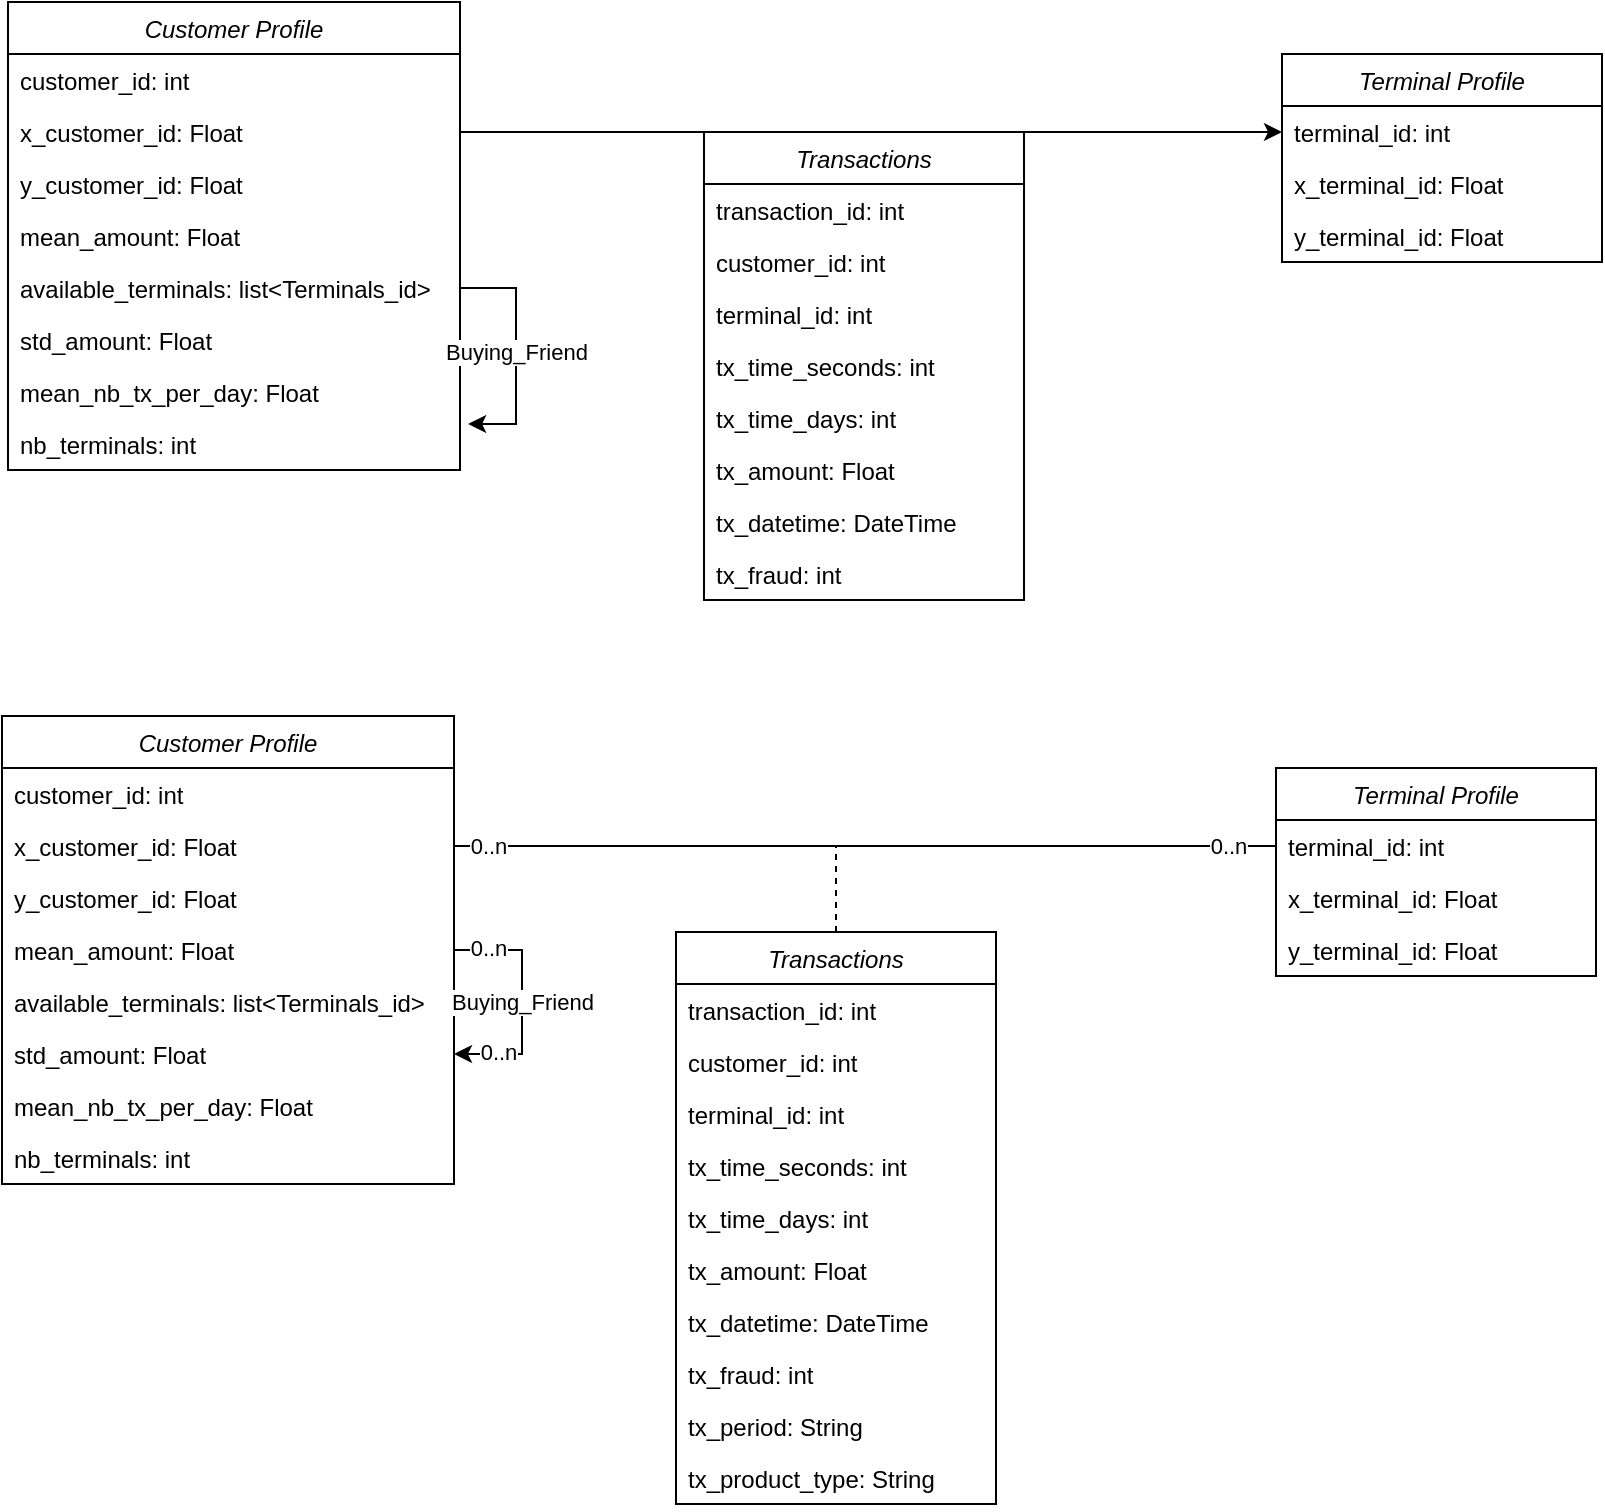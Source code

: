 <mxfile version="16.1.2" type="device"><diagram id="C5RBs43oDa-KdzZeNtuy" name="Page-1"><mxGraphModel dx="1018" dy="741" grid="0" gridSize="10" guides="1" tooltips="1" connect="1" arrows="1" fold="1" page="1" pageScale="1" pageWidth="827" pageHeight="1169" math="0" shadow="0"><root><mxCell id="WIyWlLk6GJQsqaUBKTNV-0"/><mxCell id="WIyWlLk6GJQsqaUBKTNV-1" parent="WIyWlLk6GJQsqaUBKTNV-0"/><mxCell id="0-MEsS6oWWFRbgK5RUo--25" value="Customer Profile" style="swimlane;fontStyle=2;align=center;verticalAlign=top;childLayout=stackLayout;horizontal=1;startSize=26;horizontalStack=0;resizeParent=1;resizeLast=0;collapsible=1;marginBottom=0;rounded=0;shadow=0;strokeWidth=1;" parent="WIyWlLk6GJQsqaUBKTNV-1" vertex="1"><mxGeometry x="21" y="378" width="226" height="234" as="geometry"><mxRectangle x="230" y="140" width="160" height="26" as="alternateBounds"/></mxGeometry></mxCell><mxCell id="0-MEsS6oWWFRbgK5RUo--26" value="customer_id: int" style="text;align=left;verticalAlign=top;spacingLeft=4;spacingRight=4;overflow=hidden;rotatable=0;points=[[0,0.5],[1,0.5]];portConstraint=eastwest;" parent="0-MEsS6oWWFRbgK5RUo--25" vertex="1"><mxGeometry y="26" width="226" height="26" as="geometry"/></mxCell><mxCell id="0-MEsS6oWWFRbgK5RUo--27" value="x_customer_id: Float" style="text;align=left;verticalAlign=top;spacingLeft=4;spacingRight=4;overflow=hidden;rotatable=0;points=[[0,0.5],[1,0.5]];portConstraint=eastwest;rounded=0;shadow=0;html=0;" parent="0-MEsS6oWWFRbgK5RUo--25" vertex="1"><mxGeometry y="52" width="226" height="26" as="geometry"/></mxCell><mxCell id="0-MEsS6oWWFRbgK5RUo--28" value="y_customer_id: Float" style="text;align=left;verticalAlign=top;spacingLeft=4;spacingRight=4;overflow=hidden;rotatable=0;points=[[0,0.5],[1,0.5]];portConstraint=eastwest;rounded=0;shadow=0;html=0;" parent="0-MEsS6oWWFRbgK5RUo--25" vertex="1"><mxGeometry y="78" width="226" height="26" as="geometry"/></mxCell><mxCell id="knzs6nFokGuWzqrZbIIv-35" value="Buying_Friend" style="edgeStyle=orthogonalEdgeStyle;rounded=0;orthogonalLoop=1;jettySize=auto;html=1;entryX=1;entryY=0.5;entryDx=0;entryDy=0;endArrow=classic;endFill=1;exitX=1;exitY=0.5;exitDx=0;exitDy=0;" edge="1" parent="0-MEsS6oWWFRbgK5RUo--25" source="0-MEsS6oWWFRbgK5RUo--29" target="knzs6nFokGuWzqrZbIIv-2"><mxGeometry relative="1" as="geometry"><Array as="points"><mxPoint x="260" y="117"/><mxPoint x="260" y="169"/></Array></mxGeometry></mxCell><mxCell id="knzs6nFokGuWzqrZbIIv-36" value="0..n" style="edgeLabel;html=1;align=center;verticalAlign=middle;resizable=0;points=[];" vertex="1" connectable="0" parent="knzs6nFokGuWzqrZbIIv-35"><mxGeometry x="-0.717" y="1" relative="1" as="geometry"><mxPoint as="offset"/></mxGeometry></mxCell><mxCell id="knzs6nFokGuWzqrZbIIv-37" value="0..n" style="edgeLabel;html=1;align=center;verticalAlign=middle;resizable=0;points=[];" vertex="1" connectable="0" parent="knzs6nFokGuWzqrZbIIv-35"><mxGeometry x="0.633" y="-1" relative="1" as="geometry"><mxPoint as="offset"/></mxGeometry></mxCell><mxCell id="0-MEsS6oWWFRbgK5RUo--29" value="mean_amount: Float" style="text;align=left;verticalAlign=top;spacingLeft=4;spacingRight=4;overflow=hidden;rotatable=0;points=[[0,0.5],[1,0.5]];portConstraint=eastwest;rounded=0;shadow=0;html=0;" parent="0-MEsS6oWWFRbgK5RUo--25" vertex="1"><mxGeometry y="104" width="226" height="26" as="geometry"/></mxCell><mxCell id="0-MEsS6oWWFRbgK5RUo--30" value="available_terminals: list&lt;Terminals_id&gt;" style="text;align=left;verticalAlign=top;spacingLeft=4;spacingRight=4;overflow=hidden;rotatable=0;points=[[0,0.5],[1,0.5]];portConstraint=eastwest;rounded=0;shadow=0;html=0;" parent="0-MEsS6oWWFRbgK5RUo--25" vertex="1"><mxGeometry y="130" width="226" height="26" as="geometry"/></mxCell><mxCell id="knzs6nFokGuWzqrZbIIv-2" value="std_amount: Float" style="text;align=left;verticalAlign=top;spacingLeft=4;spacingRight=4;overflow=hidden;rotatable=0;points=[[0,0.5],[1,0.5]];portConstraint=eastwest;rounded=0;shadow=0;html=0;" vertex="1" parent="0-MEsS6oWWFRbgK5RUo--25"><mxGeometry y="156" width="226" height="26" as="geometry"/></mxCell><mxCell id="knzs6nFokGuWzqrZbIIv-3" value="mean_nb_tx_per_day: Float" style="text;align=left;verticalAlign=top;spacingLeft=4;spacingRight=4;overflow=hidden;rotatable=0;points=[[0,0.5],[1,0.5]];portConstraint=eastwest;rounded=0;shadow=0;html=0;" vertex="1" parent="0-MEsS6oWWFRbgK5RUo--25"><mxGeometry y="182" width="226" height="26" as="geometry"/></mxCell><mxCell id="knzs6nFokGuWzqrZbIIv-4" value="nb_terminals: int" style="text;align=left;verticalAlign=top;spacingLeft=4;spacingRight=4;overflow=hidden;rotatable=0;points=[[0,0.5],[1,0.5]];portConstraint=eastwest;rounded=0;shadow=0;html=0;" vertex="1" parent="0-MEsS6oWWFRbgK5RUo--25"><mxGeometry y="208" width="226" height="26" as="geometry"/></mxCell><mxCell id="0-MEsS6oWWFRbgK5RUo--31" value="Terminal Profile" style="swimlane;fontStyle=2;align=center;verticalAlign=top;childLayout=stackLayout;horizontal=1;startSize=26;horizontalStack=0;resizeParent=1;resizeLast=0;collapsible=1;marginBottom=0;rounded=0;shadow=0;strokeWidth=1;" parent="WIyWlLk6GJQsqaUBKTNV-1" vertex="1"><mxGeometry x="658" y="404" width="160" height="104" as="geometry"><mxRectangle x="230" y="140" width="160" height="26" as="alternateBounds"/></mxGeometry></mxCell><mxCell id="0-MEsS6oWWFRbgK5RUo--32" value="terminal_id: int" style="text;align=left;verticalAlign=top;spacingLeft=4;spacingRight=4;overflow=hidden;rotatable=0;points=[[0,0.5],[1,0.5]];portConstraint=eastwest;" parent="0-MEsS6oWWFRbgK5RUo--31" vertex="1"><mxGeometry y="26" width="160" height="26" as="geometry"/></mxCell><mxCell id="0-MEsS6oWWFRbgK5RUo--33" value="x_terminal_id: Float" style="text;align=left;verticalAlign=top;spacingLeft=4;spacingRight=4;overflow=hidden;rotatable=0;points=[[0,0.5],[1,0.5]];portConstraint=eastwest;" parent="0-MEsS6oWWFRbgK5RUo--31" vertex="1"><mxGeometry y="52" width="160" height="26" as="geometry"/></mxCell><mxCell id="knzs6nFokGuWzqrZbIIv-5" value="y_terminal_id: Float" style="text;align=left;verticalAlign=top;spacingLeft=4;spacingRight=4;overflow=hidden;rotatable=0;points=[[0,0.5],[1,0.5]];portConstraint=eastwest;" vertex="1" parent="0-MEsS6oWWFRbgK5RUo--31"><mxGeometry y="78" width="160" height="26" as="geometry"/></mxCell><mxCell id="0-MEsS6oWWFRbgK5RUo--49" style="edgeStyle=orthogonalEdgeStyle;rounded=0;orthogonalLoop=1;jettySize=auto;html=1;endArrow=none;endFill=0;dashed=1;" parent="WIyWlLk6GJQsqaUBKTNV-1" source="0-MEsS6oWWFRbgK5RUo--34" edge="1"><mxGeometry relative="1" as="geometry"><mxPoint x="438" y="443" as="targetPoint"/></mxGeometry></mxCell><mxCell id="0-MEsS6oWWFRbgK5RUo--34" value="Transactions" style="swimlane;fontStyle=2;align=center;verticalAlign=top;childLayout=stackLayout;horizontal=1;startSize=26;horizontalStack=0;resizeParent=1;resizeLast=0;collapsible=1;marginBottom=0;rounded=0;shadow=0;strokeWidth=1;" parent="WIyWlLk6GJQsqaUBKTNV-1" vertex="1"><mxGeometry x="358" y="486" width="160" height="286" as="geometry"><mxRectangle x="230" y="140" width="160" height="26" as="alternateBounds"/></mxGeometry></mxCell><mxCell id="knzs6nFokGuWzqrZbIIv-6" value="transaction_id: int" style="text;align=left;verticalAlign=top;spacingLeft=4;spacingRight=4;overflow=hidden;rotatable=0;points=[[0,0.5],[1,0.5]];portConstraint=eastwest;" vertex="1" parent="0-MEsS6oWWFRbgK5RUo--34"><mxGeometry y="26" width="160" height="26" as="geometry"/></mxCell><mxCell id="0-MEsS6oWWFRbgK5RUo--35" value="customer_id: int" style="text;align=left;verticalAlign=top;spacingLeft=4;spacingRight=4;overflow=hidden;rotatable=0;points=[[0,0.5],[1,0.5]];portConstraint=eastwest;" parent="0-MEsS6oWWFRbgK5RUo--34" vertex="1"><mxGeometry y="52" width="160" height="26" as="geometry"/></mxCell><mxCell id="0-MEsS6oWWFRbgK5RUo--36" value="terminal_id: int" style="text;align=left;verticalAlign=top;spacingLeft=4;spacingRight=4;overflow=hidden;rotatable=0;points=[[0,0.5],[1,0.5]];portConstraint=eastwest;rounded=0;shadow=0;html=0;" parent="0-MEsS6oWWFRbgK5RUo--34" vertex="1"><mxGeometry y="78" width="160" height="26" as="geometry"/></mxCell><mxCell id="0-MEsS6oWWFRbgK5RUo--37" value="tx_time_seconds: int" style="text;align=left;verticalAlign=top;spacingLeft=4;spacingRight=4;overflow=hidden;rotatable=0;points=[[0,0.5],[1,0.5]];portConstraint=eastwest;rounded=0;shadow=0;html=0;" parent="0-MEsS6oWWFRbgK5RUo--34" vertex="1"><mxGeometry y="104" width="160" height="26" as="geometry"/></mxCell><mxCell id="0-MEsS6oWWFRbgK5RUo--38" value="tx_time_days: int" style="text;align=left;verticalAlign=top;spacingLeft=4;spacingRight=4;overflow=hidden;rotatable=0;points=[[0,0.5],[1,0.5]];portConstraint=eastwest;rounded=0;shadow=0;html=0;" parent="0-MEsS6oWWFRbgK5RUo--34" vertex="1"><mxGeometry y="130" width="160" height="26" as="geometry"/></mxCell><mxCell id="0-MEsS6oWWFRbgK5RUo--39" value="tx_amount: Float" style="text;align=left;verticalAlign=top;spacingLeft=4;spacingRight=4;overflow=hidden;rotatable=0;points=[[0,0.5],[1,0.5]];portConstraint=eastwest;rounded=0;shadow=0;html=0;" parent="0-MEsS6oWWFRbgK5RUo--34" vertex="1"><mxGeometry y="156" width="160" height="26" as="geometry"/></mxCell><mxCell id="knzs6nFokGuWzqrZbIIv-7" value="tx_datetime: DateTime" style="text;align=left;verticalAlign=top;spacingLeft=4;spacingRight=4;overflow=hidden;rotatable=0;points=[[0,0.5],[1,0.5]];portConstraint=eastwest;rounded=0;shadow=0;html=0;" vertex="1" parent="0-MEsS6oWWFRbgK5RUo--34"><mxGeometry y="182" width="160" height="26" as="geometry"/></mxCell><mxCell id="knzs6nFokGuWzqrZbIIv-8" value="tx_fraud: int" style="text;align=left;verticalAlign=top;spacingLeft=4;spacingRight=4;overflow=hidden;rotatable=0;points=[[0,0.5],[1,0.5]];portConstraint=eastwest;rounded=0;shadow=0;html=0;" vertex="1" parent="0-MEsS6oWWFRbgK5RUo--34"><mxGeometry y="208" width="160" height="26" as="geometry"/></mxCell><mxCell id="knzs6nFokGuWzqrZbIIv-44" value="tx_period: String" style="text;align=left;verticalAlign=top;spacingLeft=4;spacingRight=4;overflow=hidden;rotatable=0;points=[[0,0.5],[1,0.5]];portConstraint=eastwest;rounded=0;shadow=0;html=0;" vertex="1" parent="0-MEsS6oWWFRbgK5RUo--34"><mxGeometry y="234" width="160" height="26" as="geometry"/></mxCell><mxCell id="knzs6nFokGuWzqrZbIIv-45" value="tx_product_type: String" style="text;align=left;verticalAlign=top;spacingLeft=4;spacingRight=4;overflow=hidden;rotatable=0;points=[[0,0.5],[1,0.5]];portConstraint=eastwest;rounded=0;shadow=0;html=0;" vertex="1" parent="0-MEsS6oWWFRbgK5RUo--34"><mxGeometry y="260" width="160" height="26" as="geometry"/></mxCell><mxCell id="0-MEsS6oWWFRbgK5RUo--47" style="edgeStyle=orthogonalEdgeStyle;rounded=0;orthogonalLoop=1;jettySize=auto;html=1;entryX=0;entryY=0.5;entryDx=0;entryDy=0;endArrow=none;endFill=0;" parent="WIyWlLk6GJQsqaUBKTNV-1" source="0-MEsS6oWWFRbgK5RUo--27" target="0-MEsS6oWWFRbgK5RUo--32" edge="1"><mxGeometry relative="1" as="geometry"/></mxCell><mxCell id="0-MEsS6oWWFRbgK5RUo--50" value="0..n" style="edgeLabel;html=1;align=center;verticalAlign=middle;resizable=0;points=[];" parent="0-MEsS6oWWFRbgK5RUo--47" vertex="1" connectable="0"><mxGeometry x="-0.919" relative="1" as="geometry"><mxPoint as="offset"/></mxGeometry></mxCell><mxCell id="0-MEsS6oWWFRbgK5RUo--51" value="0..n" style="edgeLabel;html=1;align=center;verticalAlign=middle;resizable=0;points=[];" parent="0-MEsS6oWWFRbgK5RUo--47" vertex="1" connectable="0"><mxGeometry x="0.887" relative="1" as="geometry"><mxPoint x="-1" as="offset"/></mxGeometry></mxCell><mxCell id="knzs6nFokGuWzqrZbIIv-9" value="Customer Profile" style="swimlane;fontStyle=2;align=center;verticalAlign=top;childLayout=stackLayout;horizontal=1;startSize=26;horizontalStack=0;resizeParent=1;resizeLast=0;collapsible=1;marginBottom=0;rounded=0;shadow=0;strokeWidth=1;" vertex="1" parent="WIyWlLk6GJQsqaUBKTNV-1"><mxGeometry x="24" y="21" width="226" height="234" as="geometry"><mxRectangle x="230" y="140" width="160" height="26" as="alternateBounds"/></mxGeometry></mxCell><mxCell id="knzs6nFokGuWzqrZbIIv-10" value="customer_id: int" style="text;align=left;verticalAlign=top;spacingLeft=4;spacingRight=4;overflow=hidden;rotatable=0;points=[[0,0.5],[1,0.5]];portConstraint=eastwest;" vertex="1" parent="knzs6nFokGuWzqrZbIIv-9"><mxGeometry y="26" width="226" height="26" as="geometry"/></mxCell><mxCell id="knzs6nFokGuWzqrZbIIv-11" value="x_customer_id: Float" style="text;align=left;verticalAlign=top;spacingLeft=4;spacingRight=4;overflow=hidden;rotatable=0;points=[[0,0.5],[1,0.5]];portConstraint=eastwest;rounded=0;shadow=0;html=0;" vertex="1" parent="knzs6nFokGuWzqrZbIIv-9"><mxGeometry y="52" width="226" height="26" as="geometry"/></mxCell><mxCell id="knzs6nFokGuWzqrZbIIv-12" value="y_customer_id: Float" style="text;align=left;verticalAlign=top;spacingLeft=4;spacingRight=4;overflow=hidden;rotatable=0;points=[[0,0.5],[1,0.5]];portConstraint=eastwest;rounded=0;shadow=0;html=0;" vertex="1" parent="knzs6nFokGuWzqrZbIIv-9"><mxGeometry y="78" width="226" height="26" as="geometry"/></mxCell><mxCell id="knzs6nFokGuWzqrZbIIv-13" value="mean_amount: Float" style="text;align=left;verticalAlign=top;spacingLeft=4;spacingRight=4;overflow=hidden;rotatable=0;points=[[0,0.5],[1,0.5]];portConstraint=eastwest;rounded=0;shadow=0;html=0;" vertex="1" parent="knzs6nFokGuWzqrZbIIv-9"><mxGeometry y="104" width="226" height="26" as="geometry"/></mxCell><mxCell id="knzs6nFokGuWzqrZbIIv-14" value="available_terminals: list&lt;Terminals_id&gt;" style="text;align=left;verticalAlign=top;spacingLeft=4;spacingRight=4;overflow=hidden;rotatable=0;points=[[0,0.5],[1,0.5]];portConstraint=eastwest;rounded=0;shadow=0;html=0;" vertex="1" parent="knzs6nFokGuWzqrZbIIv-9"><mxGeometry y="130" width="226" height="26" as="geometry"/></mxCell><mxCell id="knzs6nFokGuWzqrZbIIv-15" value="std_amount: Float" style="text;align=left;verticalAlign=top;spacingLeft=4;spacingRight=4;overflow=hidden;rotatable=0;points=[[0,0.5],[1,0.5]];portConstraint=eastwest;rounded=0;shadow=0;html=0;" vertex="1" parent="knzs6nFokGuWzqrZbIIv-9"><mxGeometry y="156" width="226" height="26" as="geometry"/></mxCell><mxCell id="knzs6nFokGuWzqrZbIIv-16" value="mean_nb_tx_per_day: Float" style="text;align=left;verticalAlign=top;spacingLeft=4;spacingRight=4;overflow=hidden;rotatable=0;points=[[0,0.5],[1,0.5]];portConstraint=eastwest;rounded=0;shadow=0;html=0;" vertex="1" parent="knzs6nFokGuWzqrZbIIv-9"><mxGeometry y="182" width="226" height="26" as="geometry"/></mxCell><mxCell id="knzs6nFokGuWzqrZbIIv-17" value="nb_terminals: int" style="text;align=left;verticalAlign=top;spacingLeft=4;spacingRight=4;overflow=hidden;rotatable=0;points=[[0,0.5],[1,0.5]];portConstraint=eastwest;rounded=0;shadow=0;html=0;" vertex="1" parent="knzs6nFokGuWzqrZbIIv-9"><mxGeometry y="208" width="226" height="26" as="geometry"/></mxCell><mxCell id="knzs6nFokGuWzqrZbIIv-41" value="Buying_Friend" style="edgeStyle=orthogonalEdgeStyle;rounded=0;orthogonalLoop=1;jettySize=auto;html=1;entryX=1.018;entryY=0.115;entryDx=0;entryDy=0;endArrow=classic;endFill=1;entryPerimeter=0;exitX=1;exitY=0.5;exitDx=0;exitDy=0;" edge="1" parent="knzs6nFokGuWzqrZbIIv-9" source="knzs6nFokGuWzqrZbIIv-14" target="knzs6nFokGuWzqrZbIIv-17"><mxGeometry relative="1" as="geometry"><mxPoint x="254" y="279" as="sourcePoint"/><mxPoint x="254" y="914" as="targetPoint"/><Array as="points"><mxPoint x="254" y="143"/><mxPoint x="254" y="211"/></Array></mxGeometry></mxCell><mxCell id="knzs6nFokGuWzqrZbIIv-18" value="Terminal Profile" style="swimlane;fontStyle=2;align=center;verticalAlign=top;childLayout=stackLayout;horizontal=1;startSize=26;horizontalStack=0;resizeParent=1;resizeLast=0;collapsible=1;marginBottom=0;rounded=0;shadow=0;strokeWidth=1;" vertex="1" parent="WIyWlLk6GJQsqaUBKTNV-1"><mxGeometry x="661" y="47" width="160" height="104" as="geometry"><mxRectangle x="230" y="140" width="160" height="26" as="alternateBounds"/></mxGeometry></mxCell><mxCell id="knzs6nFokGuWzqrZbIIv-19" value="terminal_id: int" style="text;align=left;verticalAlign=top;spacingLeft=4;spacingRight=4;overflow=hidden;rotatable=0;points=[[0,0.5],[1,0.5]];portConstraint=eastwest;" vertex="1" parent="knzs6nFokGuWzqrZbIIv-18"><mxGeometry y="26" width="160" height="26" as="geometry"/></mxCell><mxCell id="knzs6nFokGuWzqrZbIIv-20" value="x_terminal_id: Float" style="text;align=left;verticalAlign=top;spacingLeft=4;spacingRight=4;overflow=hidden;rotatable=0;points=[[0,0.5],[1,0.5]];portConstraint=eastwest;" vertex="1" parent="knzs6nFokGuWzqrZbIIv-18"><mxGeometry y="52" width="160" height="26" as="geometry"/></mxCell><mxCell id="knzs6nFokGuWzqrZbIIv-21" value="y_terminal_id: Float" style="text;align=left;verticalAlign=top;spacingLeft=4;spacingRight=4;overflow=hidden;rotatable=0;points=[[0,0.5],[1,0.5]];portConstraint=eastwest;" vertex="1" parent="knzs6nFokGuWzqrZbIIv-18"><mxGeometry y="78" width="160" height="26" as="geometry"/></mxCell><mxCell id="knzs6nFokGuWzqrZbIIv-32" style="edgeStyle=orthogonalEdgeStyle;rounded=0;orthogonalLoop=1;jettySize=auto;html=1;entryX=0;entryY=0.5;entryDx=0;entryDy=0;endArrow=classic;endFill=1;" edge="1" source="knzs6nFokGuWzqrZbIIv-11" target="knzs6nFokGuWzqrZbIIv-19" parent="WIyWlLk6GJQsqaUBKTNV-1"><mxGeometry relative="1" as="geometry"/></mxCell><mxCell id="knzs6nFokGuWzqrZbIIv-23" value="Transactions" style="swimlane;fontStyle=2;align=center;verticalAlign=top;childLayout=stackLayout;horizontal=1;startSize=26;horizontalStack=0;resizeParent=1;resizeLast=0;collapsible=1;marginBottom=0;rounded=0;shadow=0;strokeWidth=1;" vertex="1" parent="WIyWlLk6GJQsqaUBKTNV-1"><mxGeometry x="372" y="86" width="160" height="234" as="geometry"><mxRectangle x="230" y="140" width="160" height="26" as="alternateBounds"/></mxGeometry></mxCell><mxCell id="knzs6nFokGuWzqrZbIIv-24" value="transaction_id: int" style="text;align=left;verticalAlign=top;spacingLeft=4;spacingRight=4;overflow=hidden;rotatable=0;points=[[0,0.5],[1,0.5]];portConstraint=eastwest;" vertex="1" parent="knzs6nFokGuWzqrZbIIv-23"><mxGeometry y="26" width="160" height="26" as="geometry"/></mxCell><mxCell id="knzs6nFokGuWzqrZbIIv-25" value="customer_id: int" style="text;align=left;verticalAlign=top;spacingLeft=4;spacingRight=4;overflow=hidden;rotatable=0;points=[[0,0.5],[1,0.5]];portConstraint=eastwest;" vertex="1" parent="knzs6nFokGuWzqrZbIIv-23"><mxGeometry y="52" width="160" height="26" as="geometry"/></mxCell><mxCell id="knzs6nFokGuWzqrZbIIv-26" value="terminal_id: int" style="text;align=left;verticalAlign=top;spacingLeft=4;spacingRight=4;overflow=hidden;rotatable=0;points=[[0,0.5],[1,0.5]];portConstraint=eastwest;rounded=0;shadow=0;html=0;" vertex="1" parent="knzs6nFokGuWzqrZbIIv-23"><mxGeometry y="78" width="160" height="26" as="geometry"/></mxCell><mxCell id="knzs6nFokGuWzqrZbIIv-27" value="tx_time_seconds: int" style="text;align=left;verticalAlign=top;spacingLeft=4;spacingRight=4;overflow=hidden;rotatable=0;points=[[0,0.5],[1,0.5]];portConstraint=eastwest;rounded=0;shadow=0;html=0;" vertex="1" parent="knzs6nFokGuWzqrZbIIv-23"><mxGeometry y="104" width="160" height="26" as="geometry"/></mxCell><mxCell id="knzs6nFokGuWzqrZbIIv-28" value="tx_time_days: int" style="text;align=left;verticalAlign=top;spacingLeft=4;spacingRight=4;overflow=hidden;rotatable=0;points=[[0,0.5],[1,0.5]];portConstraint=eastwest;rounded=0;shadow=0;html=0;" vertex="1" parent="knzs6nFokGuWzqrZbIIv-23"><mxGeometry y="130" width="160" height="26" as="geometry"/></mxCell><mxCell id="knzs6nFokGuWzqrZbIIv-29" value="tx_amount: Float" style="text;align=left;verticalAlign=top;spacingLeft=4;spacingRight=4;overflow=hidden;rotatable=0;points=[[0,0.5],[1,0.5]];portConstraint=eastwest;rounded=0;shadow=0;html=0;" vertex="1" parent="knzs6nFokGuWzqrZbIIv-23"><mxGeometry y="156" width="160" height="26" as="geometry"/></mxCell><mxCell id="knzs6nFokGuWzqrZbIIv-30" value="tx_datetime: DateTime" style="text;align=left;verticalAlign=top;spacingLeft=4;spacingRight=4;overflow=hidden;rotatable=0;points=[[0,0.5],[1,0.5]];portConstraint=eastwest;rounded=0;shadow=0;html=0;" vertex="1" parent="knzs6nFokGuWzqrZbIIv-23"><mxGeometry y="182" width="160" height="26" as="geometry"/></mxCell><mxCell id="knzs6nFokGuWzqrZbIIv-31" value="tx_fraud: int" style="text;align=left;verticalAlign=top;spacingLeft=4;spacingRight=4;overflow=hidden;rotatable=0;points=[[0,0.5],[1,0.5]];portConstraint=eastwest;rounded=0;shadow=0;html=0;" vertex="1" parent="knzs6nFokGuWzqrZbIIv-23"><mxGeometry y="208" width="160" height="26" as="geometry"/></mxCell></root></mxGraphModel></diagram></mxfile>